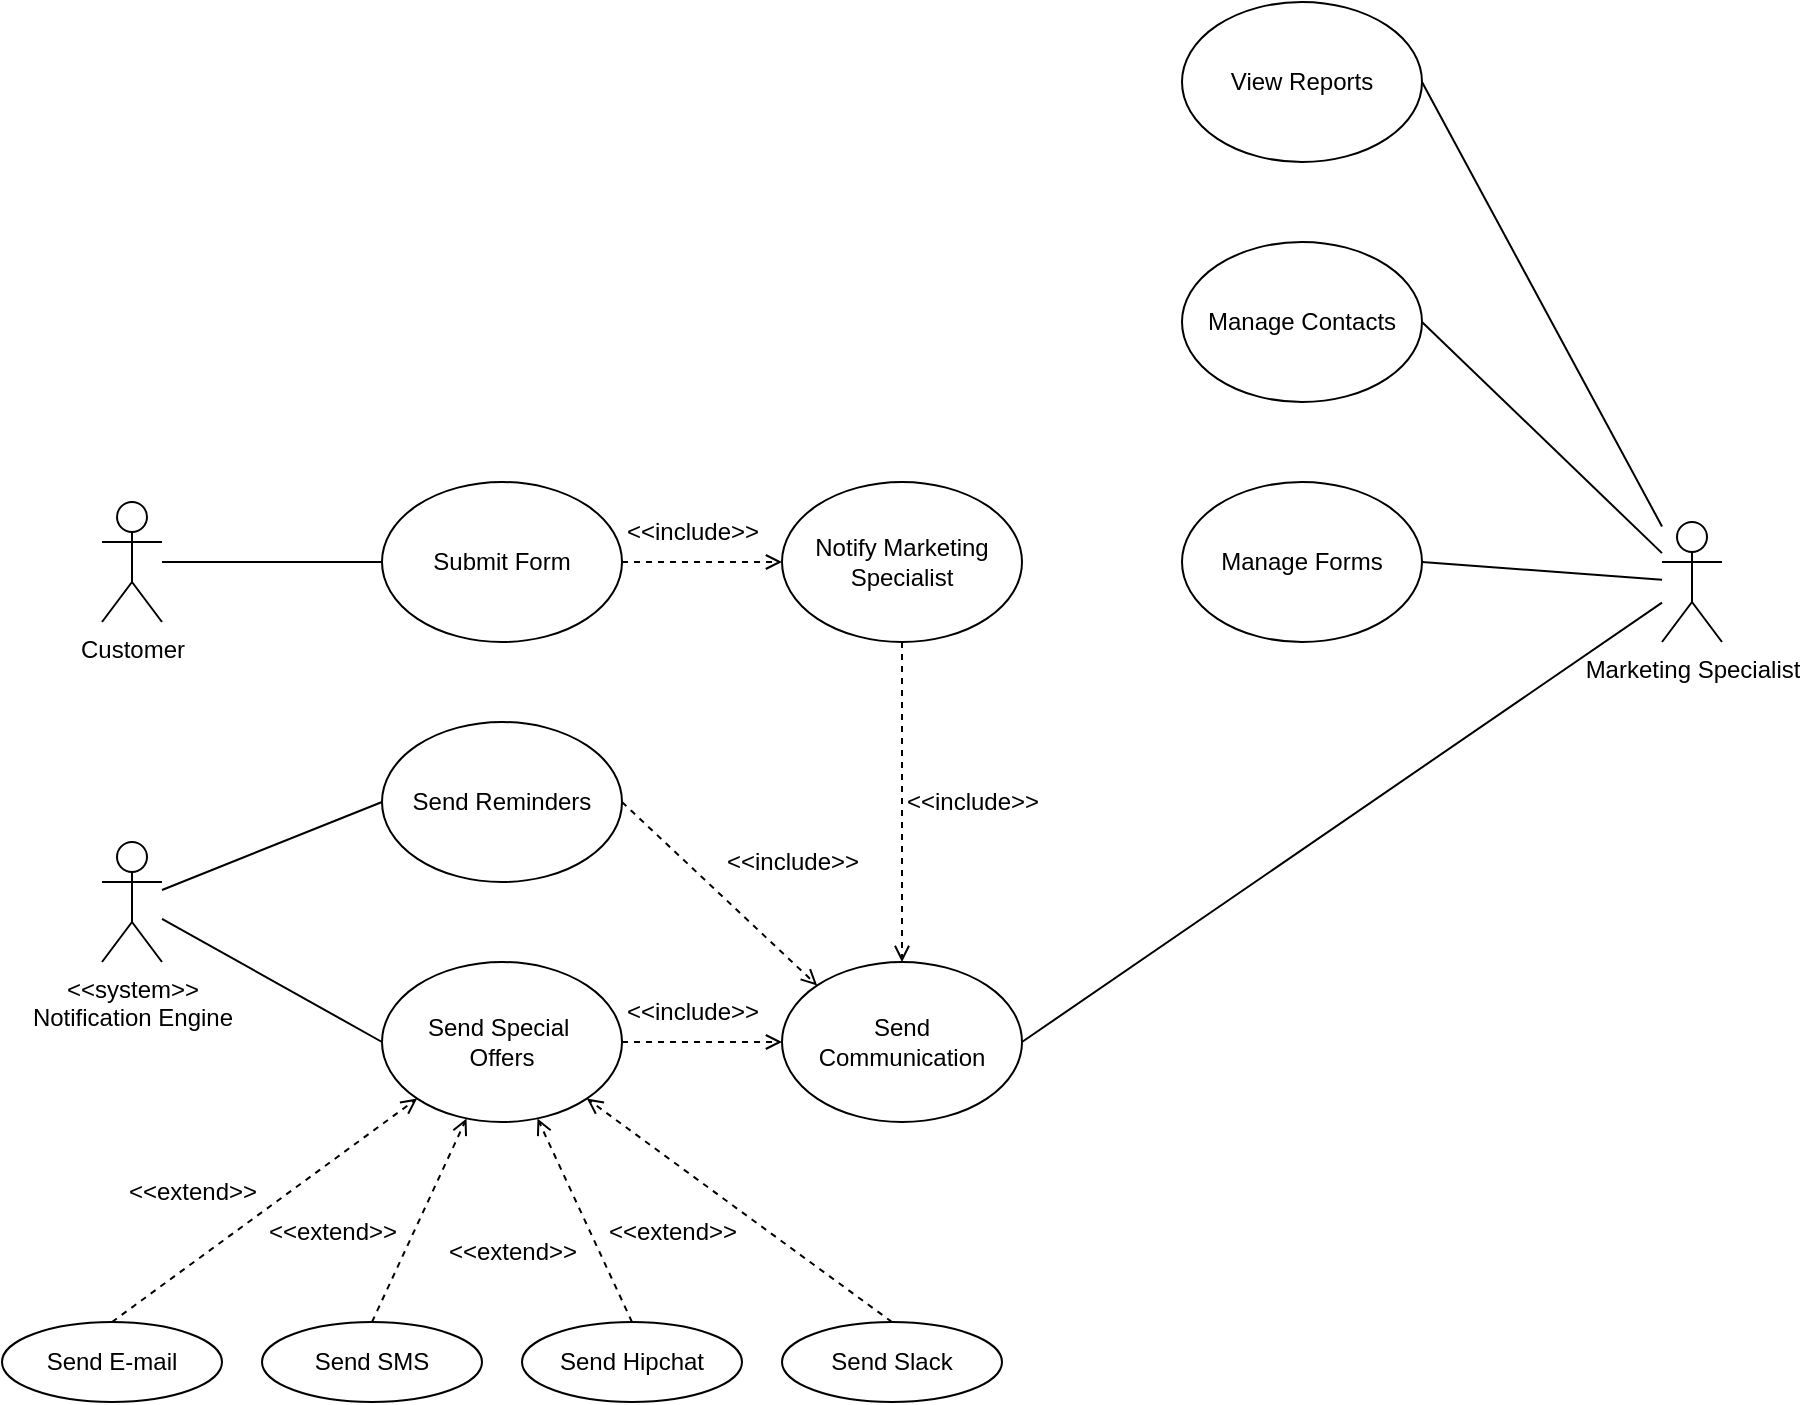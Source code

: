 <mxfile version="21.2.1" type="device">
  <diagram name="Page-1" id="zlhn3pk-vhhPT_8I6Kz8">
    <mxGraphModel dx="2082" dy="1187" grid="1" gridSize="10" guides="1" tooltips="1" connect="1" arrows="1" fold="1" page="1" pageScale="1" pageWidth="850" pageHeight="1100" math="0" shadow="0">
      <root>
        <mxCell id="0" />
        <mxCell id="1" parent="0" />
        <mxCell id="pIzrPI8-bBphLF1hinDx-1" value="Notify Marketing&lt;br&gt;Specialist" style="ellipse;whiteSpace=wrap;html=1;" parent="1" vertex="1">
          <mxGeometry x="360" y="360" width="120" height="80" as="geometry" />
        </mxCell>
        <mxCell id="pIzrPI8-bBphLF1hinDx-2" value="Manage Forms" style="ellipse;whiteSpace=wrap;html=1;" parent="1" vertex="1">
          <mxGeometry x="560" y="360" width="120" height="80" as="geometry" />
        </mxCell>
        <mxCell id="pIzrPI8-bBphLF1hinDx-3" value="Manage Contacts" style="ellipse;whiteSpace=wrap;html=1;" parent="1" vertex="1">
          <mxGeometry x="560" y="240" width="120" height="80" as="geometry" />
        </mxCell>
        <mxCell id="pIzrPI8-bBphLF1hinDx-4" value="View Reports" style="ellipse;whiteSpace=wrap;html=1;" parent="1" vertex="1">
          <mxGeometry x="560" y="120" width="120" height="80" as="geometry" />
        </mxCell>
        <mxCell id="pIzrPI8-bBphLF1hinDx-5" value="Send&lt;br&gt;Communication" style="ellipse;whiteSpace=wrap;html=1;" parent="1" vertex="1">
          <mxGeometry x="360" y="600" width="120" height="80" as="geometry" />
        </mxCell>
        <mxCell id="pIzrPI8-bBphLF1hinDx-6" value="Submit Form" style="ellipse;whiteSpace=wrap;html=1;" parent="1" vertex="1">
          <mxGeometry x="160" y="360" width="120" height="80" as="geometry" />
        </mxCell>
        <mxCell id="pIzrPI8-bBphLF1hinDx-7" value="Send Reminders" style="ellipse;whiteSpace=wrap;html=1;" parent="1" vertex="1">
          <mxGeometry x="160" y="480" width="120" height="80" as="geometry" />
        </mxCell>
        <mxCell id="pIzrPI8-bBphLF1hinDx-8" value="Send Special&amp;nbsp;&lt;br&gt;Offers" style="ellipse;whiteSpace=wrap;html=1;" parent="1" vertex="1">
          <mxGeometry x="160" y="600" width="120" height="80" as="geometry" />
        </mxCell>
        <mxCell id="pIzrPI8-bBphLF1hinDx-9" value="Customer" style="shape=umlActor;verticalLabelPosition=bottom;verticalAlign=top;html=1;outlineConnect=0;" parent="1" vertex="1">
          <mxGeometry x="20" y="370" width="30" height="60" as="geometry" />
        </mxCell>
        <mxCell id="pIzrPI8-bBphLF1hinDx-13" value="&amp;lt;&amp;lt;include&amp;gt;&amp;gt;" style="text;html=1;align=center;verticalAlign=middle;resizable=0;points=[];autosize=1;strokeColor=none;fillColor=none;" parent="1" vertex="1">
          <mxGeometry x="410" y="505" width="90" height="30" as="geometry" />
        </mxCell>
        <mxCell id="pIzrPI8-bBphLF1hinDx-16" value="&amp;lt;&amp;lt;system&amp;gt;&amp;gt;&lt;br&gt;Notification Engine" style="shape=umlActor;verticalLabelPosition=bottom;verticalAlign=top;html=1;outlineConnect=0;" parent="1" vertex="1">
          <mxGeometry x="20" y="540" width="30" height="60" as="geometry" />
        </mxCell>
        <mxCell id="pIzrPI8-bBphLF1hinDx-23" value="Marketing Specialist" style="shape=umlActor;verticalLabelPosition=bottom;verticalAlign=top;html=1;outlineConnect=0;" parent="1" vertex="1">
          <mxGeometry x="800" y="380" width="30" height="60" as="geometry" />
        </mxCell>
        <mxCell id="hWVI6Z43karE9RUajTiC-3" value="" style="endArrow=none;html=1;rounded=0;entryX=1;entryY=0.5;entryDx=0;entryDy=0;endFill=0;" edge="1" parent="1" source="pIzrPI8-bBphLF1hinDx-23" target="pIzrPI8-bBphLF1hinDx-4">
          <mxGeometry width="50" height="50" relative="1" as="geometry">
            <mxPoint x="400" y="540" as="sourcePoint" />
            <mxPoint x="450" y="490" as="targetPoint" />
          </mxGeometry>
        </mxCell>
        <mxCell id="hWVI6Z43karE9RUajTiC-4" value="" style="endArrow=none;html=1;rounded=0;entryX=1;entryY=0.5;entryDx=0;entryDy=0;endFill=0;" edge="1" parent="1" source="pIzrPI8-bBphLF1hinDx-23" target="pIzrPI8-bBphLF1hinDx-3">
          <mxGeometry width="50" height="50" relative="1" as="geometry">
            <mxPoint x="400" y="540" as="sourcePoint" />
            <mxPoint x="450" y="490" as="targetPoint" />
          </mxGeometry>
        </mxCell>
        <mxCell id="hWVI6Z43karE9RUajTiC-5" value="" style="endArrow=none;html=1;rounded=0;entryX=1;entryY=0.5;entryDx=0;entryDy=0;endFill=0;" edge="1" parent="1" source="pIzrPI8-bBphLF1hinDx-23" target="pIzrPI8-bBphLF1hinDx-2">
          <mxGeometry width="50" height="50" relative="1" as="geometry">
            <mxPoint x="400" y="540" as="sourcePoint" />
            <mxPoint x="450" y="490" as="targetPoint" />
          </mxGeometry>
        </mxCell>
        <mxCell id="hWVI6Z43karE9RUajTiC-6" value="" style="endArrow=open;dashed=1;html=1;rounded=0;endFill=0;exitX=0.5;exitY=1;exitDx=0;exitDy=0;entryX=0.5;entryY=0;entryDx=0;entryDy=0;" edge="1" parent="1" source="pIzrPI8-bBphLF1hinDx-1" target="pIzrPI8-bBphLF1hinDx-5">
          <mxGeometry width="50" height="50" relative="1" as="geometry">
            <mxPoint x="400" y="520" as="sourcePoint" />
            <mxPoint x="450" y="470" as="targetPoint" />
          </mxGeometry>
        </mxCell>
        <mxCell id="hWVI6Z43karE9RUajTiC-8" value="" style="endArrow=none;html=1;rounded=0;entryX=1;entryY=0.5;entryDx=0;entryDy=0;endFill=0;" edge="1" parent="1" source="pIzrPI8-bBphLF1hinDx-23" target="pIzrPI8-bBphLF1hinDx-5">
          <mxGeometry width="50" height="50" relative="1" as="geometry">
            <mxPoint x="400" y="520" as="sourcePoint" />
            <mxPoint x="450" y="470" as="targetPoint" />
          </mxGeometry>
        </mxCell>
        <mxCell id="hWVI6Z43karE9RUajTiC-10" value="" style="endArrow=none;html=1;rounded=0;exitX=0;exitY=0.5;exitDx=0;exitDy=0;" edge="1" parent="1" source="pIzrPI8-bBphLF1hinDx-6" target="pIzrPI8-bBphLF1hinDx-9">
          <mxGeometry width="50" height="50" relative="1" as="geometry">
            <mxPoint x="400" y="520" as="sourcePoint" />
            <mxPoint x="450" y="470" as="targetPoint" />
          </mxGeometry>
        </mxCell>
        <mxCell id="hWVI6Z43karE9RUajTiC-11" value="" style="endArrow=open;dashed=1;html=1;rounded=0;endFill=0;exitX=1;exitY=0.5;exitDx=0;exitDy=0;entryX=0;entryY=0.5;entryDx=0;entryDy=0;" edge="1" parent="1" source="pIzrPI8-bBphLF1hinDx-6" target="pIzrPI8-bBphLF1hinDx-1">
          <mxGeometry width="50" height="50" relative="1" as="geometry">
            <mxPoint x="400" y="520" as="sourcePoint" />
            <mxPoint x="450" y="470" as="targetPoint" />
          </mxGeometry>
        </mxCell>
        <mxCell id="hWVI6Z43karE9RUajTiC-12" value="&amp;lt;&amp;lt;include&amp;gt;&amp;gt;" style="text;html=1;align=center;verticalAlign=middle;resizable=0;points=[];autosize=1;strokeColor=none;fillColor=none;" vertex="1" parent="1">
          <mxGeometry x="270" y="370" width="90" height="30" as="geometry" />
        </mxCell>
        <mxCell id="hWVI6Z43karE9RUajTiC-16" value="" style="endArrow=none;html=1;rounded=0;entryX=0;entryY=0.5;entryDx=0;entryDy=0;" edge="1" parent="1" source="pIzrPI8-bBphLF1hinDx-16" target="pIzrPI8-bBphLF1hinDx-7">
          <mxGeometry width="50" height="50" relative="1" as="geometry">
            <mxPoint x="400" y="530" as="sourcePoint" />
            <mxPoint x="450" y="480" as="targetPoint" />
          </mxGeometry>
        </mxCell>
        <mxCell id="hWVI6Z43karE9RUajTiC-17" value="" style="endArrow=none;html=1;rounded=0;entryX=0;entryY=0.5;entryDx=0;entryDy=0;" edge="1" parent="1" source="pIzrPI8-bBphLF1hinDx-16" target="pIzrPI8-bBphLF1hinDx-8">
          <mxGeometry width="50" height="50" relative="1" as="geometry">
            <mxPoint x="80" y="590" as="sourcePoint" />
            <mxPoint x="170" y="530" as="targetPoint" />
          </mxGeometry>
        </mxCell>
        <mxCell id="hWVI6Z43karE9RUajTiC-18" value="" style="endArrow=open;dashed=1;html=1;rounded=0;endFill=0;exitX=1;exitY=0.5;exitDx=0;exitDy=0;entryX=0;entryY=0;entryDx=0;entryDy=0;" edge="1" parent="1" source="pIzrPI8-bBphLF1hinDx-7" target="pIzrPI8-bBphLF1hinDx-5">
          <mxGeometry width="50" height="50" relative="1" as="geometry">
            <mxPoint x="430" y="450" as="sourcePoint" />
            <mxPoint x="430" y="610" as="targetPoint" />
          </mxGeometry>
        </mxCell>
        <mxCell id="hWVI6Z43karE9RUajTiC-19" value="&amp;lt;&amp;lt;include&amp;gt;&amp;gt;" style="text;html=1;align=center;verticalAlign=middle;resizable=0;points=[];autosize=1;strokeColor=none;fillColor=none;" vertex="1" parent="1">
          <mxGeometry x="320" y="535" width="90" height="30" as="geometry" />
        </mxCell>
        <mxCell id="hWVI6Z43karE9RUajTiC-20" value="" style="endArrow=open;dashed=1;html=1;rounded=0;endFill=0;exitX=1;exitY=0.5;exitDx=0;exitDy=0;entryX=0;entryY=0.5;entryDx=0;entryDy=0;" edge="1" parent="1" source="pIzrPI8-bBphLF1hinDx-8" target="pIzrPI8-bBphLF1hinDx-5">
          <mxGeometry width="50" height="50" relative="1" as="geometry">
            <mxPoint x="290" y="530" as="sourcePoint" />
            <mxPoint x="388" y="622" as="targetPoint" />
          </mxGeometry>
        </mxCell>
        <mxCell id="hWVI6Z43karE9RUajTiC-21" value="&amp;lt;&amp;lt;include&amp;gt;&amp;gt;" style="text;html=1;align=center;verticalAlign=middle;resizable=0;points=[];autosize=1;strokeColor=none;fillColor=none;" vertex="1" parent="1">
          <mxGeometry x="270" y="610" width="90" height="30" as="geometry" />
        </mxCell>
        <mxCell id="hWVI6Z43karE9RUajTiC-22" value="Send E-mail" style="ellipse;whiteSpace=wrap;html=1;" vertex="1" parent="1">
          <mxGeometry x="-30" y="780" width="110" height="40" as="geometry" />
        </mxCell>
        <mxCell id="hWVI6Z43karE9RUajTiC-23" value="Send SMS" style="ellipse;whiteSpace=wrap;html=1;" vertex="1" parent="1">
          <mxGeometry x="100" y="780" width="110" height="40" as="geometry" />
        </mxCell>
        <mxCell id="hWVI6Z43karE9RUajTiC-24" value="Send Hipchat" style="ellipse;whiteSpace=wrap;html=1;" vertex="1" parent="1">
          <mxGeometry x="230" y="780" width="110" height="40" as="geometry" />
        </mxCell>
        <mxCell id="hWVI6Z43karE9RUajTiC-25" value="Send Slack" style="ellipse;whiteSpace=wrap;html=1;" vertex="1" parent="1">
          <mxGeometry x="360" y="780" width="110" height="40" as="geometry" />
        </mxCell>
        <mxCell id="hWVI6Z43karE9RUajTiC-26" value="" style="endArrow=open;dashed=1;html=1;rounded=0;endFill=0;exitX=0.5;exitY=0;exitDx=0;exitDy=0;entryX=0;entryY=1;entryDx=0;entryDy=0;" edge="1" parent="1" source="hWVI6Z43karE9RUajTiC-22" target="pIzrPI8-bBphLF1hinDx-8">
          <mxGeometry width="50" height="50" relative="1" as="geometry">
            <mxPoint x="290" y="530" as="sourcePoint" />
            <mxPoint x="388" y="622" as="targetPoint" />
          </mxGeometry>
        </mxCell>
        <mxCell id="hWVI6Z43karE9RUajTiC-30" value="" style="endArrow=open;dashed=1;html=1;rounded=0;endFill=0;exitX=0.5;exitY=0;exitDx=0;exitDy=0;" edge="1" parent="1" source="hWVI6Z43karE9RUajTiC-24" target="pIzrPI8-bBphLF1hinDx-8">
          <mxGeometry width="50" height="50" relative="1" as="geometry">
            <mxPoint x="35" y="790" as="sourcePoint" />
            <mxPoint x="188" y="678" as="targetPoint" />
          </mxGeometry>
        </mxCell>
        <mxCell id="hWVI6Z43karE9RUajTiC-31" value="" style="endArrow=open;dashed=1;html=1;rounded=0;endFill=0;exitX=0.5;exitY=0;exitDx=0;exitDy=0;entryX=1;entryY=1;entryDx=0;entryDy=0;" edge="1" parent="1" source="hWVI6Z43karE9RUajTiC-25" target="pIzrPI8-bBphLF1hinDx-8">
          <mxGeometry width="50" height="50" relative="1" as="geometry">
            <mxPoint x="295" y="790" as="sourcePoint" />
            <mxPoint x="230" y="690" as="targetPoint" />
          </mxGeometry>
        </mxCell>
        <mxCell id="hWVI6Z43karE9RUajTiC-32" value="" style="endArrow=open;dashed=1;html=1;rounded=0;endFill=0;exitX=0.5;exitY=0;exitDx=0;exitDy=0;" edge="1" parent="1" source="hWVI6Z43karE9RUajTiC-23" target="pIzrPI8-bBphLF1hinDx-8">
          <mxGeometry width="50" height="50" relative="1" as="geometry">
            <mxPoint x="295" y="790" as="sourcePoint" />
            <mxPoint x="248" y="688" as="targetPoint" />
          </mxGeometry>
        </mxCell>
        <mxCell id="hWVI6Z43karE9RUajTiC-33" value="&amp;lt;&amp;lt;extend&amp;gt;&amp;gt;" style="text;html=1;align=center;verticalAlign=middle;resizable=0;points=[];autosize=1;strokeColor=none;fillColor=none;" vertex="1" parent="1">
          <mxGeometry x="90" y="720" width="90" height="30" as="geometry" />
        </mxCell>
        <mxCell id="hWVI6Z43karE9RUajTiC-34" value="&amp;lt;&amp;lt;extend&amp;gt;&amp;gt;" style="text;html=1;align=center;verticalAlign=middle;resizable=0;points=[];autosize=1;strokeColor=none;fillColor=none;" vertex="1" parent="1">
          <mxGeometry x="20" y="700" width="90" height="30" as="geometry" />
        </mxCell>
        <mxCell id="hWVI6Z43karE9RUajTiC-35" value="&amp;lt;&amp;lt;extend&amp;gt;&amp;gt;" style="text;html=1;align=center;verticalAlign=middle;resizable=0;points=[];autosize=1;strokeColor=none;fillColor=none;" vertex="1" parent="1">
          <mxGeometry x="180" y="730" width="90" height="30" as="geometry" />
        </mxCell>
        <mxCell id="hWVI6Z43karE9RUajTiC-36" value="&amp;lt;&amp;lt;extend&amp;gt;&amp;gt;" style="text;html=1;align=center;verticalAlign=middle;resizable=0;points=[];autosize=1;strokeColor=none;fillColor=none;" vertex="1" parent="1">
          <mxGeometry x="260" y="720" width="90" height="30" as="geometry" />
        </mxCell>
      </root>
    </mxGraphModel>
  </diagram>
</mxfile>
